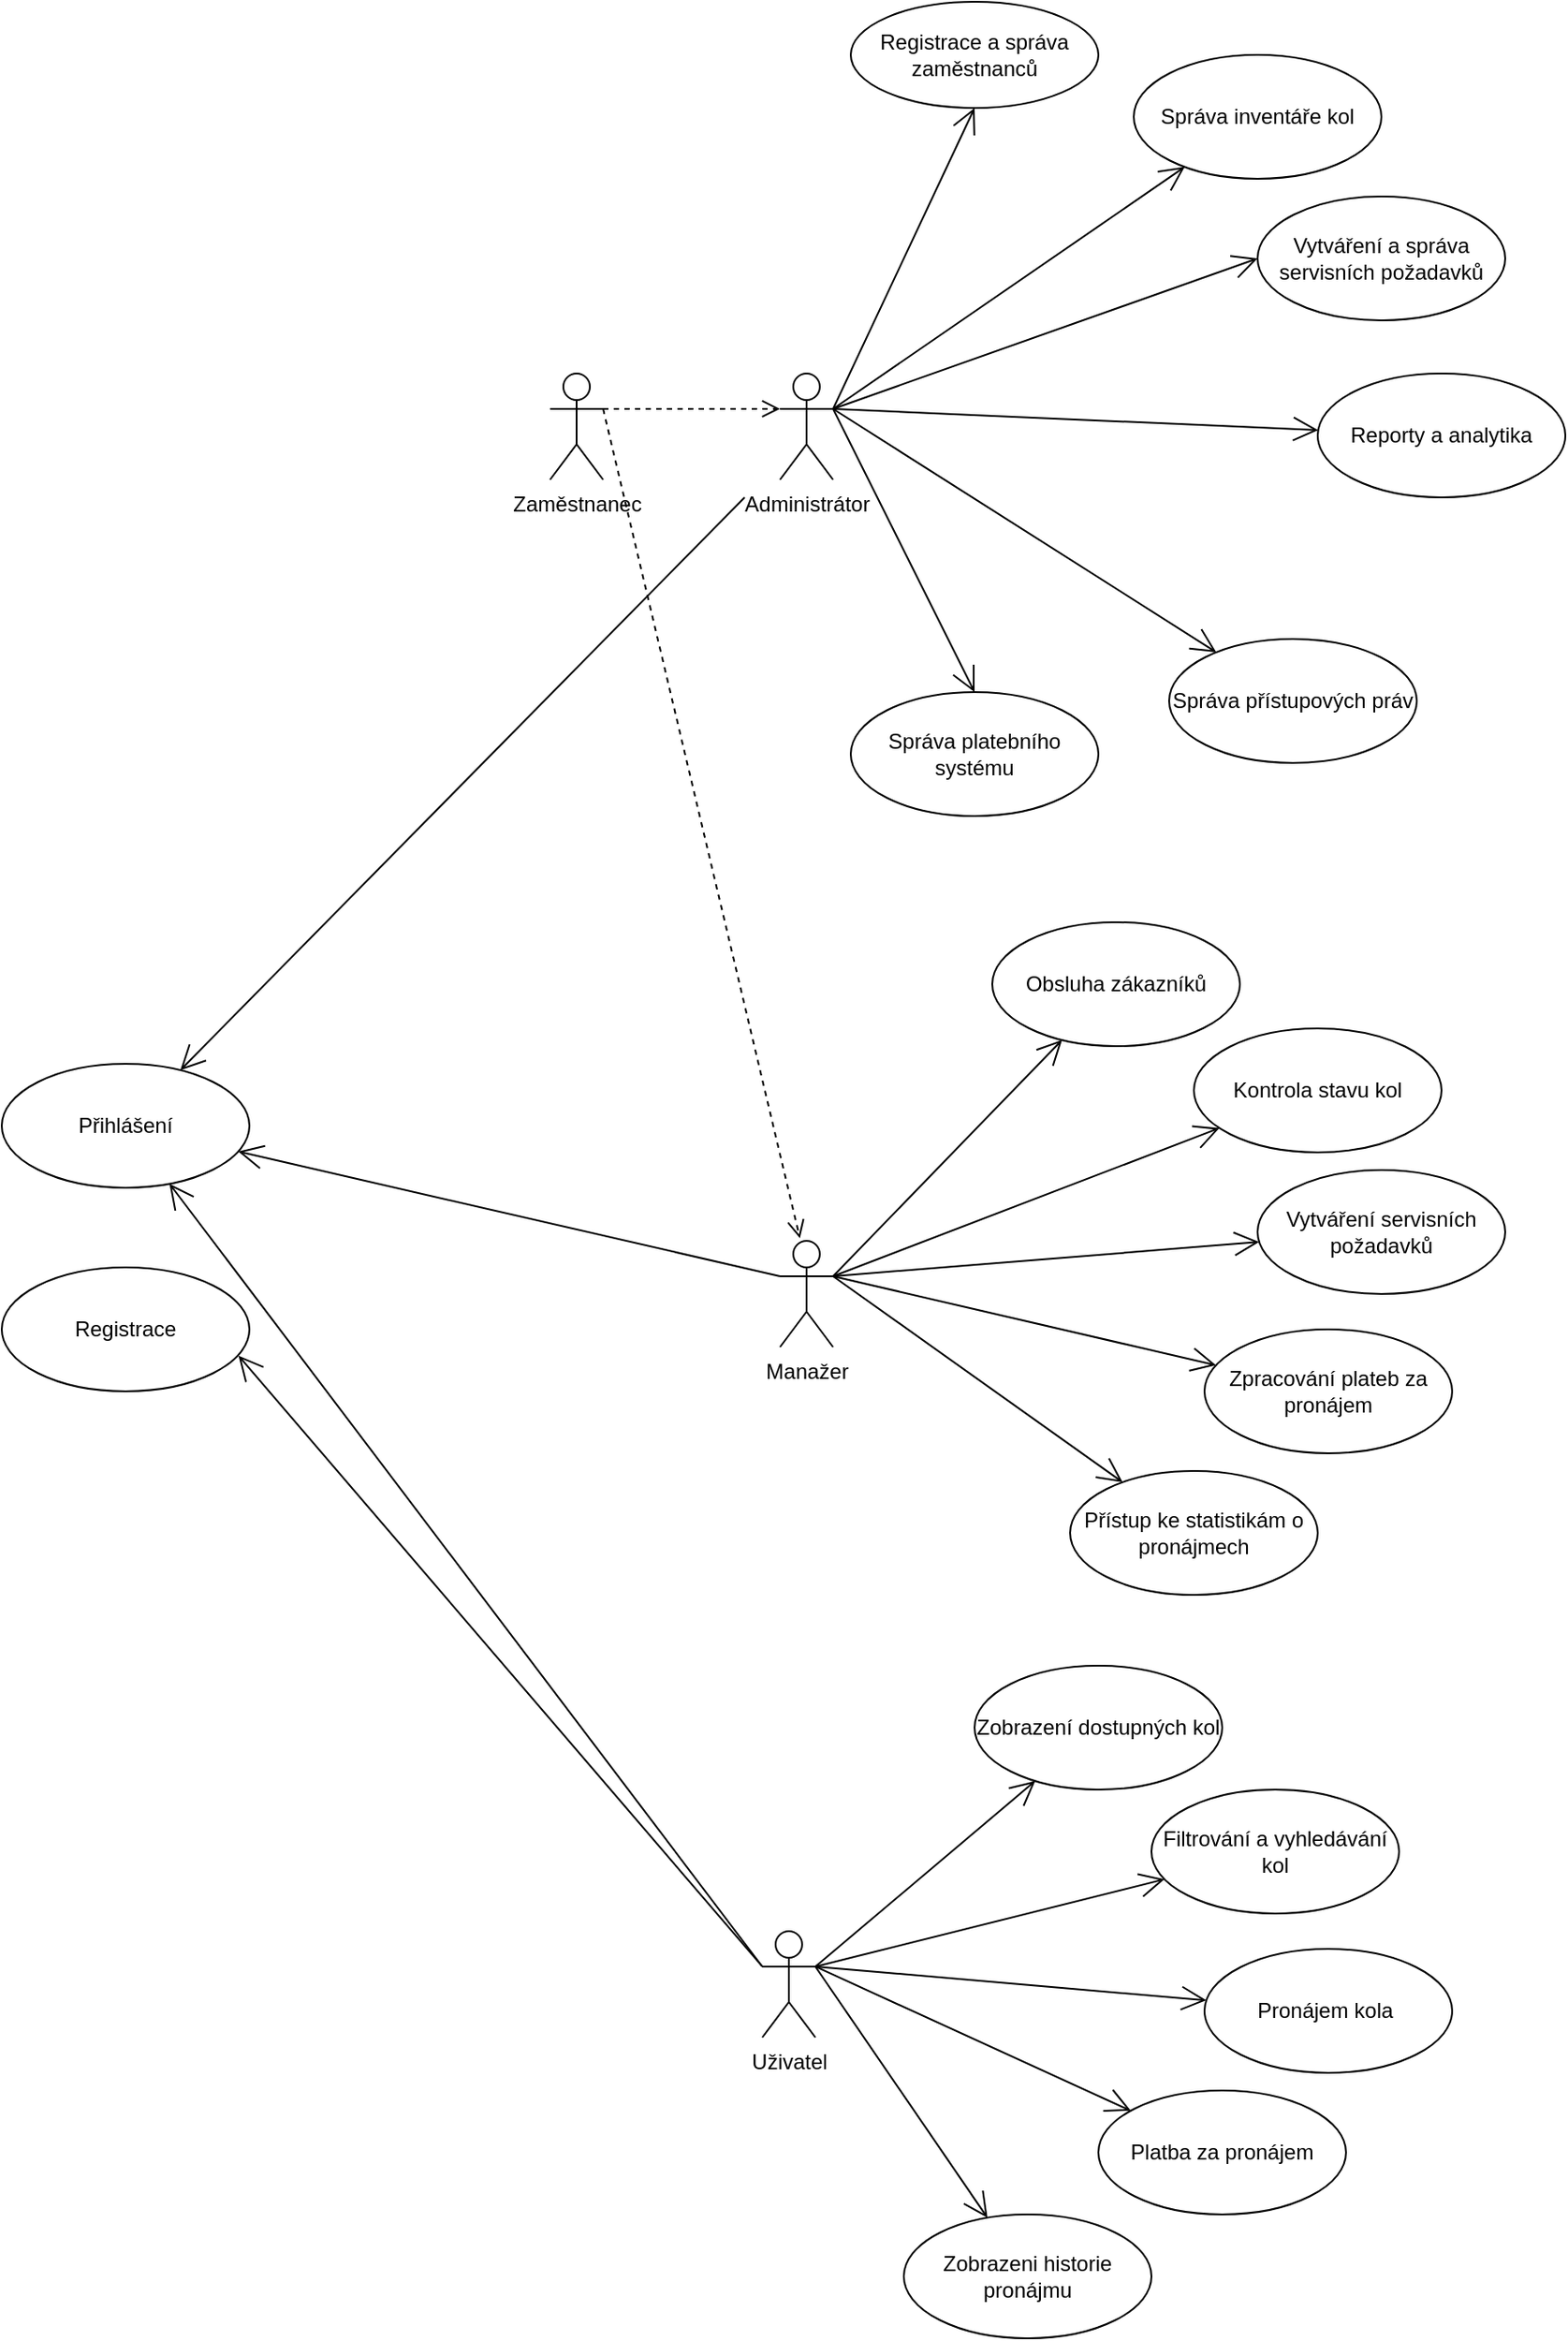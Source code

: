 <mxfile version="24.8.3">
  <diagram name="Страница — 1" id="t_NeTN3eoeEVEzWmpHWr">
    <mxGraphModel dx="2987" dy="2052" grid="1" gridSize="10" guides="1" tooltips="1" connect="1" arrows="1" fold="1" page="1" pageScale="1" pageWidth="827" pageHeight="1169" math="0" shadow="0">
      <root>
        <mxCell id="0" />
        <mxCell id="1" parent="0" />
        <mxCell id="rBZj6M4iUvi_iHVE-4-I-1" value="Administrátor" style="shape=umlActor;verticalLabelPosition=bottom;verticalAlign=top;html=1;" vertex="1" parent="1">
          <mxGeometry x="110" y="80" width="30" height="60" as="geometry" />
        </mxCell>
        <mxCell id="rBZj6M4iUvi_iHVE-4-I-2" value="Manažer" style="shape=umlActor;verticalLabelPosition=bottom;verticalAlign=top;html=1;" vertex="1" parent="1">
          <mxGeometry x="110" y="570" width="30" height="60" as="geometry" />
        </mxCell>
        <mxCell id="rBZj6M4iUvi_iHVE-4-I-3" value="Uživatel" style="shape=umlActor;verticalLabelPosition=bottom;verticalAlign=top;html=1;" vertex="1" parent="1">
          <mxGeometry x="100" y="960" width="30" height="60" as="geometry" />
        </mxCell>
        <mxCell id="rBZj6M4iUvi_iHVE-4-I-12" value="Registrace a správa zaměstnanců" style="ellipse;whiteSpace=wrap;html=1;" vertex="1" parent="1">
          <mxGeometry x="150" y="-130" width="140" height="60" as="geometry" />
        </mxCell>
        <mxCell id="rBZj6M4iUvi_iHVE-4-I-13" value="Správa inventáře kol" style="ellipse;whiteSpace=wrap;html=1;" vertex="1" parent="1">
          <mxGeometry x="310" y="-100" width="140" height="70" as="geometry" />
        </mxCell>
        <mxCell id="rBZj6M4iUvi_iHVE-4-I-14" value="Vytváření a správa servisních požadavků" style="ellipse;whiteSpace=wrap;html=1;" vertex="1" parent="1">
          <mxGeometry x="380" y="-20" width="140" height="70" as="geometry" />
        </mxCell>
        <mxCell id="rBZj6M4iUvi_iHVE-4-I-15" value="Reporty a analytika" style="ellipse;whiteSpace=wrap;html=1;" vertex="1" parent="1">
          <mxGeometry x="414" y="80" width="140" height="70" as="geometry" />
        </mxCell>
        <mxCell id="rBZj6M4iUvi_iHVE-4-I-16" value="Správa přístupových práv" style="ellipse;whiteSpace=wrap;html=1;" vertex="1" parent="1">
          <mxGeometry x="330" y="230" width="140" height="70" as="geometry" />
        </mxCell>
        <mxCell id="rBZj6M4iUvi_iHVE-4-I-17" value="Správa platebního systému" style="ellipse;whiteSpace=wrap;html=1;" vertex="1" parent="1">
          <mxGeometry x="150" y="260" width="140" height="70" as="geometry" />
        </mxCell>
        <mxCell id="rBZj6M4iUvi_iHVE-4-I-18" value="Registrace" style="ellipse;whiteSpace=wrap;html=1;" vertex="1" parent="1">
          <mxGeometry x="-330" y="585" width="140" height="70" as="geometry" />
        </mxCell>
        <mxCell id="rBZj6M4iUvi_iHVE-4-I-23" value="" style="endArrow=open;endFill=1;endSize=12;html=1;rounded=0;entryX=0.5;entryY=1;entryDx=0;entryDy=0;exitX=1;exitY=0.333;exitDx=0;exitDy=0;exitPerimeter=0;" edge="1" parent="1" source="rBZj6M4iUvi_iHVE-4-I-1" target="rBZj6M4iUvi_iHVE-4-I-12">
          <mxGeometry width="160" relative="1" as="geometry">
            <mxPoint x="280" y="120" as="sourcePoint" />
            <mxPoint x="440" y="120" as="targetPoint" />
          </mxGeometry>
        </mxCell>
        <mxCell id="rBZj6M4iUvi_iHVE-4-I-24" value="" style="endArrow=open;endFill=1;endSize=12;html=1;rounded=0;" edge="1" parent="1" target="rBZj6M4iUvi_iHVE-4-I-13">
          <mxGeometry width="160" relative="1" as="geometry">
            <mxPoint x="140" y="100" as="sourcePoint" />
            <mxPoint x="230" y="-60" as="targetPoint" />
          </mxGeometry>
        </mxCell>
        <mxCell id="rBZj6M4iUvi_iHVE-4-I-25" value="" style="endArrow=open;endFill=1;endSize=12;html=1;rounded=0;entryX=0;entryY=0.5;entryDx=0;entryDy=0;" edge="1" parent="1" target="rBZj6M4iUvi_iHVE-4-I-14">
          <mxGeometry width="160" relative="1" as="geometry">
            <mxPoint x="140" y="100" as="sourcePoint" />
            <mxPoint x="240" y="-50" as="targetPoint" />
          </mxGeometry>
        </mxCell>
        <mxCell id="rBZj6M4iUvi_iHVE-4-I-26" value="" style="endArrow=open;endFill=1;endSize=12;html=1;rounded=0;" edge="1" parent="1" target="rBZj6M4iUvi_iHVE-4-I-15">
          <mxGeometry width="160" relative="1" as="geometry">
            <mxPoint x="140" y="100" as="sourcePoint" />
            <mxPoint x="250" y="-40" as="targetPoint" />
          </mxGeometry>
        </mxCell>
        <mxCell id="rBZj6M4iUvi_iHVE-4-I-27" value="" style="endArrow=open;endFill=1;endSize=12;html=1;rounded=0;" edge="1" parent="1" target="rBZj6M4iUvi_iHVE-4-I-32">
          <mxGeometry width="160" relative="1" as="geometry">
            <mxPoint x="90" y="150" as="sourcePoint" />
            <mxPoint x="-230" y="430" as="targetPoint" />
          </mxGeometry>
        </mxCell>
        <mxCell id="rBZj6M4iUvi_iHVE-4-I-28" value="" style="endArrow=open;endFill=1;endSize=12;html=1;rounded=0;" edge="1" parent="1" target="rBZj6M4iUvi_iHVE-4-I-16">
          <mxGeometry width="160" relative="1" as="geometry">
            <mxPoint x="140" y="100" as="sourcePoint" />
            <mxPoint x="270" y="-20" as="targetPoint" />
          </mxGeometry>
        </mxCell>
        <mxCell id="rBZj6M4iUvi_iHVE-4-I-29" value="" style="endArrow=open;endFill=1;endSize=12;html=1;rounded=0;entryX=0.5;entryY=0;entryDx=0;entryDy=0;" edge="1" parent="1" target="rBZj6M4iUvi_iHVE-4-I-17">
          <mxGeometry width="160" relative="1" as="geometry">
            <mxPoint x="140" y="100" as="sourcePoint" />
            <mxPoint x="280" y="-10" as="targetPoint" />
          </mxGeometry>
        </mxCell>
        <mxCell id="rBZj6M4iUvi_iHVE-4-I-30" value="" style="endArrow=open;endFill=1;endSize=12;html=1;rounded=0;exitX=0;exitY=0.333;exitDx=0;exitDy=0;exitPerimeter=0;" edge="1" parent="1" source="rBZj6M4iUvi_iHVE-4-I-2" target="rBZj6M4iUvi_iHVE-4-I-32">
          <mxGeometry width="160" relative="1" as="geometry">
            <mxPoint x="60" y="410" as="sourcePoint" />
            <mxPoint x="-140" y="495" as="targetPoint" />
          </mxGeometry>
        </mxCell>
        <mxCell id="rBZj6M4iUvi_iHVE-4-I-31" value="" style="endArrow=open;endFill=1;endSize=12;html=1;rounded=0;exitX=0;exitY=0.333;exitDx=0;exitDy=0;exitPerimeter=0;entryX=0.956;entryY=0.712;entryDx=0;entryDy=0;entryPerimeter=0;" edge="1" parent="1" source="rBZj6M4iUvi_iHVE-4-I-3" target="rBZj6M4iUvi_iHVE-4-I-18">
          <mxGeometry width="160" relative="1" as="geometry">
            <mxPoint x="-170" y="650" as="sourcePoint" />
            <mxPoint x="-180" y="610" as="targetPoint" />
          </mxGeometry>
        </mxCell>
        <mxCell id="rBZj6M4iUvi_iHVE-4-I-32" value="Přihlášení" style="ellipse;whiteSpace=wrap;html=1;" vertex="1" parent="1">
          <mxGeometry x="-330" y="470" width="140" height="70" as="geometry" />
        </mxCell>
        <mxCell id="rBZj6M4iUvi_iHVE-4-I-33" value="" style="endArrow=open;endFill=1;endSize=12;html=1;rounded=0;" edge="1" parent="1" target="rBZj6M4iUvi_iHVE-4-I-32">
          <mxGeometry width="160" relative="1" as="geometry">
            <mxPoint x="100" y="980" as="sourcePoint" />
            <mxPoint x="-220" y="440" as="targetPoint" />
          </mxGeometry>
        </mxCell>
        <mxCell id="rBZj6M4iUvi_iHVE-4-I-34" value="Obsluha zákazníků" style="ellipse;whiteSpace=wrap;html=1;" vertex="1" parent="1">
          <mxGeometry x="230" y="390" width="140" height="70" as="geometry" />
        </mxCell>
        <mxCell id="rBZj6M4iUvi_iHVE-4-I-35" value="" style="endArrow=open;endFill=1;endSize=12;html=1;rounded=0;" edge="1" parent="1" target="rBZj6M4iUvi_iHVE-4-I-34">
          <mxGeometry width="160" relative="1" as="geometry">
            <mxPoint x="140" y="590" as="sourcePoint" />
            <mxPoint x="280" y="370" as="targetPoint" />
          </mxGeometry>
        </mxCell>
        <mxCell id="rBZj6M4iUvi_iHVE-4-I-36" value="Kontrola stavu kol" style="ellipse;whiteSpace=wrap;html=1;" vertex="1" parent="1">
          <mxGeometry x="344" y="450" width="140" height="70" as="geometry" />
        </mxCell>
        <mxCell id="rBZj6M4iUvi_iHVE-4-I-37" value="" style="endArrow=open;endFill=1;endSize=12;html=1;rounded=0;" edge="1" parent="1" target="rBZj6M4iUvi_iHVE-4-I-36">
          <mxGeometry width="160" relative="1" as="geometry">
            <mxPoint x="140" y="590" as="sourcePoint" />
            <mxPoint x="290" y="460" as="targetPoint" />
          </mxGeometry>
        </mxCell>
        <mxCell id="rBZj6M4iUvi_iHVE-4-I-38" value="Vytváření servisních požadavků" style="ellipse;whiteSpace=wrap;html=1;" vertex="1" parent="1">
          <mxGeometry x="380" y="530" width="140" height="70" as="geometry" />
        </mxCell>
        <mxCell id="rBZj6M4iUvi_iHVE-4-I-39" value="" style="endArrow=open;endFill=1;endSize=12;html=1;rounded=0;" edge="1" parent="1" target="rBZj6M4iUvi_iHVE-4-I-38">
          <mxGeometry width="160" relative="1" as="geometry">
            <mxPoint x="140" y="590" as="sourcePoint" />
            <mxPoint x="350" y="540" as="targetPoint" />
          </mxGeometry>
        </mxCell>
        <mxCell id="rBZj6M4iUvi_iHVE-4-I-40" value="Zpracování plateb za pronájem" style="ellipse;whiteSpace=wrap;html=1;" vertex="1" parent="1">
          <mxGeometry x="350" y="620" width="140" height="70" as="geometry" />
        </mxCell>
        <mxCell id="rBZj6M4iUvi_iHVE-4-I-41" value="" style="endArrow=open;endFill=1;endSize=12;html=1;rounded=0;" edge="1" parent="1" target="rBZj6M4iUvi_iHVE-4-I-40">
          <mxGeometry width="160" relative="1" as="geometry">
            <mxPoint x="140" y="590" as="sourcePoint" />
            <mxPoint x="360" y="630" as="targetPoint" />
          </mxGeometry>
        </mxCell>
        <mxCell id="rBZj6M4iUvi_iHVE-4-I-42" value="Přístup ke statistikám o pronájmech" style="ellipse;whiteSpace=wrap;html=1;" vertex="1" parent="1">
          <mxGeometry x="274" y="700" width="140" height="70" as="geometry" />
        </mxCell>
        <mxCell id="rBZj6M4iUvi_iHVE-4-I-43" value="" style="endArrow=open;endFill=1;endSize=12;html=1;rounded=0;exitX=1;exitY=0.333;exitDx=0;exitDy=0;exitPerimeter=0;" edge="1" parent="1" target="rBZj6M4iUvi_iHVE-4-I-42" source="rBZj6M4iUvi_iHVE-4-I-2">
          <mxGeometry width="160" relative="1" as="geometry">
            <mxPoint x="110.0" y="650" as="sourcePoint" />
            <mxPoint x="340" y="700" as="targetPoint" />
          </mxGeometry>
        </mxCell>
        <mxCell id="rBZj6M4iUvi_iHVE-4-I-44" value="Zobrazení dostupných kol" style="ellipse;whiteSpace=wrap;html=1;" vertex="1" parent="1">
          <mxGeometry x="220" y="810" width="140" height="70" as="geometry" />
        </mxCell>
        <mxCell id="rBZj6M4iUvi_iHVE-4-I-45" value="" style="endArrow=open;endFill=1;endSize=12;html=1;rounded=0;" edge="1" parent="1" target="rBZj6M4iUvi_iHVE-4-I-44">
          <mxGeometry width="160" relative="1" as="geometry">
            <mxPoint x="130" y="980" as="sourcePoint" />
            <mxPoint x="415" y="840" as="targetPoint" />
          </mxGeometry>
        </mxCell>
        <mxCell id="rBZj6M4iUvi_iHVE-4-I-48" value="Filtrování a vyhledávání kol" style="ellipse;whiteSpace=wrap;html=1;" vertex="1" parent="1">
          <mxGeometry x="320" y="880" width="140" height="70" as="geometry" />
        </mxCell>
        <mxCell id="rBZj6M4iUvi_iHVE-4-I-49" value="" style="endArrow=open;endFill=1;endSize=12;html=1;rounded=0;" edge="1" parent="1" target="rBZj6M4iUvi_iHVE-4-I-48">
          <mxGeometry width="160" relative="1" as="geometry">
            <mxPoint x="130" y="980" as="sourcePoint" />
            <mxPoint x="435" y="860" as="targetPoint" />
          </mxGeometry>
        </mxCell>
        <mxCell id="rBZj6M4iUvi_iHVE-4-I-50" value="Zobrazeni historie pronájmu" style="ellipse;whiteSpace=wrap;html=1;" vertex="1" parent="1">
          <mxGeometry x="180" y="1120" width="140" height="70" as="geometry" />
        </mxCell>
        <mxCell id="rBZj6M4iUvi_iHVE-4-I-51" value="" style="endArrow=open;endFill=1;endSize=12;html=1;rounded=0;exitX=1;exitY=0.333;exitDx=0;exitDy=0;exitPerimeter=0;" edge="1" parent="1" target="rBZj6M4iUvi_iHVE-4-I-50" source="rBZj6M4iUvi_iHVE-4-I-3">
          <mxGeometry width="160" relative="1" as="geometry">
            <mxPoint x="130" y="900" as="sourcePoint" />
            <mxPoint x="445" y="870" as="targetPoint" />
          </mxGeometry>
        </mxCell>
        <mxCell id="rBZj6M4iUvi_iHVE-4-I-52" value="Pronájem kola&lt;span style=&quot;white-space: pre;&quot;&gt;&#x9;&lt;/span&gt;" style="ellipse;whiteSpace=wrap;html=1;" vertex="1" parent="1">
          <mxGeometry x="350" y="970" width="140" height="70" as="geometry" />
        </mxCell>
        <mxCell id="rBZj6M4iUvi_iHVE-4-I-53" value="" style="endArrow=open;endFill=1;endSize=12;html=1;rounded=0;" edge="1" parent="1" target="rBZj6M4iUvi_iHVE-4-I-52">
          <mxGeometry width="160" relative="1" as="geometry">
            <mxPoint x="130" y="980" as="sourcePoint" />
            <mxPoint x="455" y="880" as="targetPoint" />
          </mxGeometry>
        </mxCell>
        <mxCell id="rBZj6M4iUvi_iHVE-4-I-54" value="Platba za pronájem" style="ellipse;whiteSpace=wrap;html=1;" vertex="1" parent="1">
          <mxGeometry x="290" y="1050" width="140" height="70" as="geometry" />
        </mxCell>
        <mxCell id="rBZj6M4iUvi_iHVE-4-I-55" value="" style="endArrow=open;endFill=1;endSize=12;html=1;rounded=0;exitX=1;exitY=0.333;exitDx=0;exitDy=0;exitPerimeter=0;" edge="1" parent="1" target="rBZj6M4iUvi_iHVE-4-I-54" source="rBZj6M4iUvi_iHVE-4-I-3">
          <mxGeometry width="160" relative="1" as="geometry">
            <mxPoint x="150" y="920" as="sourcePoint" />
            <mxPoint x="465" y="890" as="targetPoint" />
          </mxGeometry>
        </mxCell>
        <mxCell id="rBZj6M4iUvi_iHVE-4-I-58" value="Zaměstnanec" style="shape=umlActor;verticalLabelPosition=bottom;verticalAlign=top;html=1;" vertex="1" parent="1">
          <mxGeometry x="-20" y="80" width="30" height="60" as="geometry" />
        </mxCell>
        <mxCell id="rBZj6M4iUvi_iHVE-4-I-63" value="" style="html=1;verticalAlign=bottom;endArrow=open;dashed=1;endSize=8;curved=0;rounded=0;exitX=1;exitY=0.333;exitDx=0;exitDy=0;exitPerimeter=0;entryX=0;entryY=0.333;entryDx=0;entryDy=0;entryPerimeter=0;" edge="1" parent="1" source="rBZj6M4iUvi_iHVE-4-I-58" target="rBZj6M4iUvi_iHVE-4-I-1">
          <mxGeometry relative="1" as="geometry">
            <mxPoint x="110" y="170" as="sourcePoint" />
            <mxPoint x="30" y="170" as="targetPoint" />
          </mxGeometry>
        </mxCell>
        <mxCell id="rBZj6M4iUvi_iHVE-4-I-64" value="" style="html=1;verticalAlign=bottom;endArrow=open;dashed=1;endSize=8;curved=0;rounded=0;entryX=0.375;entryY=-0.025;entryDx=0;entryDy=0;entryPerimeter=0;" edge="1" parent="1" target="rBZj6M4iUvi_iHVE-4-I-2">
          <mxGeometry relative="1" as="geometry">
            <mxPoint x="10" y="100" as="sourcePoint" />
            <mxPoint x="120" y="110" as="targetPoint" />
          </mxGeometry>
        </mxCell>
      </root>
    </mxGraphModel>
  </diagram>
</mxfile>
